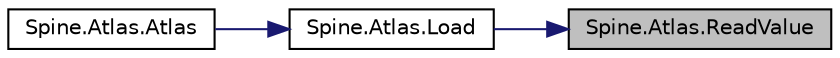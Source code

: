 digraph "Spine.Atlas.ReadValue"
{
 // LATEX_PDF_SIZE
  edge [fontname="Helvetica",fontsize="10",labelfontname="Helvetica",labelfontsize="10"];
  node [fontname="Helvetica",fontsize="10",shape=record];
  rankdir="RL";
  Node1 [label="Spine.Atlas.ReadValue",height=0.2,width=0.4,color="black", fillcolor="grey75", style="filled", fontcolor="black",tooltip=" "];
  Node1 -> Node2 [dir="back",color="midnightblue",fontsize="10",style="solid"];
  Node2 [label="Spine.Atlas.Load",height=0.2,width=0.4,color="black", fillcolor="white", style="filled",URL="$class_spine_1_1_atlas.html#af9833f90de8b3b2f225e27d27590abce",tooltip=" "];
  Node2 -> Node3 [dir="back",color="midnightblue",fontsize="10",style="solid"];
  Node3 [label="Spine.Atlas.Atlas",height=0.2,width=0.4,color="black", fillcolor="white", style="filled",URL="$class_spine_1_1_atlas.html#abceeec354f761f2cf527497233b60889",tooltip=" "];
}

